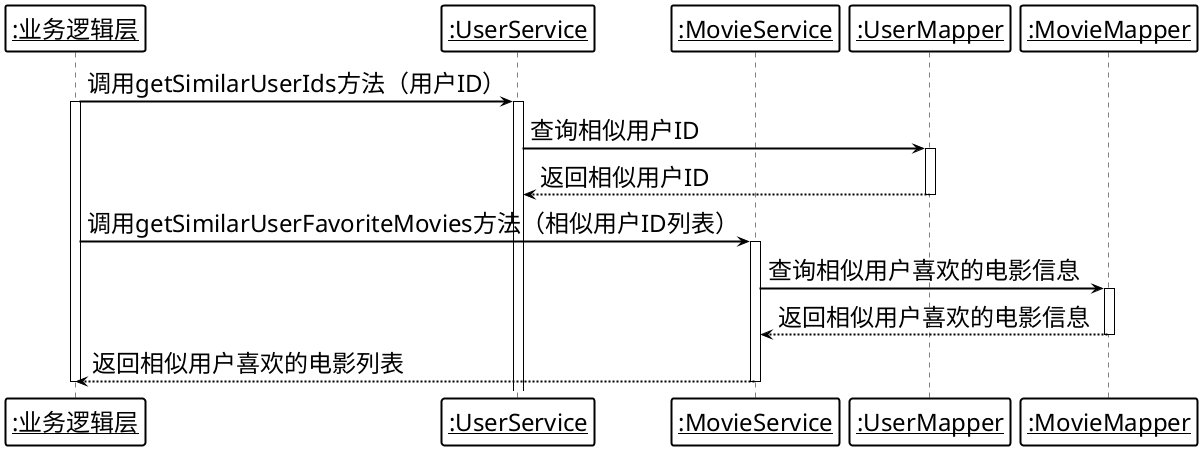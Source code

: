 @startuml
' 字体设置（小四号宋体≈12px，取消粗体）
skinparam defaultFontName "FangSong_GB2312"
skinparam defaultFontSize 24px
skinparam defaultFontStyle plain
skinparam monospacedFontName "Times New Roman"
skinparam monospacedFontSize 24px
skinparam monospacedFontStyle plain

' 强制单色模式，移除所有颜色
skinparam monochrome true

' 移除参与者和对象框的背景颜色
skinparam sequence {
    ParticipantBackgroundColor transparent  # 参与者背景透明
    ActorBackgroundColor transparent        # 角色背景透明
    BoxBackgroundColor transparent          # 框背景透明

    ArrowColor #000000
    LifeLineBorderColor #000000
    ParticipantBorderColor #000000
    ActorBorderColor #000000

    ArrowThickness 2.0
    LifeLineBorderThickness 2.0
    ParticipantBorderThickness 2.0
    ActorBorderThickness 2.0

    LoopBorderColor transparent
    LoopBackgroundColor transparent
    LoopTextColor #000000

    ' 条件分支颜色配置
    AltBorderColor #000000      # alt分支边框颜色
    AltBackgroundColor transparent  # alt分支背景透明
    AltTextColor #000000       # alt分支文本颜色
    OptBorderColor #000000      # opt分支边框颜色
    OptBackgroundColor transparent  # opt分支背景透明
    OptTextColor #000000       # opt分支文本颜色
}



participant "<u>:业务逻辑层</u>" as BL
participant "<u>:UserService</u>" as UserSvc
participant "<u>:MovieService</u>" as MovieSvc
participant "<u>:UserMapper</u>" as UserMap
participant "<u>:MovieMapper</u>" as MovieMap

BL -> UserSvc: 调用getSimilarUserIds方法（用户ID）
activate BL
activate UserSvc

UserSvc -> UserMap: 查询相似用户ID
activate UserMap
UserMap --> UserSvc: 返回相似用户ID
deactivate UserMap

BL -> MovieSvc: 调用getSimilarUserFavoriteMovies方法（相似用户ID列表）
activate MovieSvc

MovieSvc -> MovieMap: 查询相似用户喜欢的电影信息
activate MovieMap
MovieMap --> MovieSvc: 返回相似用户喜欢的电影信息
deactivate MovieMap

MovieSvc --> BL: 返回相似用户喜欢的电影列表
deactivate MovieSvc
deactivate BL

@enduml